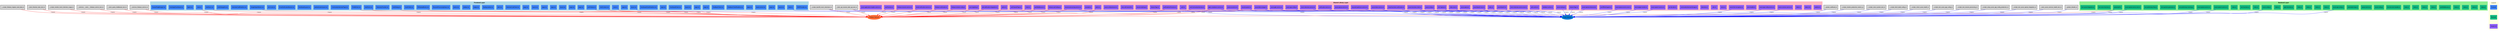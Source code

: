 digraph ServiceDependencies {
  rankdir=TB;
  node [shape=box, style=filled, fontname="Arial", fontsize=10];
  edge [fontname="Arial", fontsize=8];
  
  // Subgraphs for layers
  subgraph cluster_frontend {
    label="Frontend Layer";
    style=filled;
    color=lightblue;
    fontsize=12;
    fontname="Arial Bold";
    __contexts_SWRProvider_tsx [label="SWRProvider.tsx", color="#3B82F6"];
    __contexts_AuthContext_tsx [label="AuthContext.tsx", color="#3B82F6"];
    __app_admin_layout_tsx [label="layout.tsx", color="#3B82F6"];
    __app_dashboard_settings_page_tsx [label="page.tsx", color="#3B82F6"];
    __app_dashboard_layout_server_tsx [label="layout.server.tsx", color="#3B82F6"];
    __app_dashboard_profile_page_tsx [label="page.tsx", color="#3B82F6"];
    __app_dashboard_interview__id__FeedbackClientRealtime_tsx [label="FeedbackClientRealtime.tsx", color="#3B82F6"];
    __app_dashboard_interview__id__feedback_FeedbackClient_tsx [label="FeedbackClient.tsx", color="#3B82F6"];
    __app_dashboard_interview__id__page_tsx [label="page.tsx", color="#3B82F6"];
    __app_dashboard_interview_page_tsx [label="page.tsx", color="#3B82F6"];
    __app_dashboard_layout_tsx [label="layout.tsx", color="#3B82F6"];
    __app_dashboard_DashboardClient_tsx [label="DashboardClient.tsx", color="#3B82F6"];
    __app_dashboard_page_tsx [label="page.tsx", color="#3B82F6"];
    __app_dashboard_DashboardClientRealtime_tsx [label="DashboardClientRealtime.tsx", color="#3B82F6"];
    __app_layout_tsx [label="layout.tsx", color="#3B82F6"];
    __app_community_mock_interview_interview_page_tsx [label="page.tsx", color="#3B82F6"];
    __app_api_config_firebase_route_ts [label="route.ts", color="#3B82F6"];
    __app_api_auth_signup_route_ts [label="route.ts", color="#3B82F6"];
    __app_api_auth_signin_route_ts [label="route.ts", color="#3B82F6"];
    __app_marketing_privacy_page_tsx [label="page.tsx", color="#3B82F6"];
    __app_marketing_terms_page_tsx [label="page.tsx", color="#3B82F6"];
    __app_account_layout_tsx [label="layout.tsx", color="#3B82F6"];
    __app__auth__sign_up_page_tsx [label="page.tsx", color="#3B82F6"];
    __app__auth__profile_page_tsx [label="page.tsx", color="#3B82F6"];
    __app__auth__layout_tsx [label="layout.tsx", color="#3B82F6"];
    __app__auth__sign_in_page_tsx [label="page.tsx", color="#3B82F6"];
    __components_InterviewCardClient_tsx [label="InterviewCardClient.tsx", color="#3B82F6"];
    __components_ui_alert_tsx [label="alert.tsx", color="#3B82F6"];
    __components_ui_floating_navbar_floating_navbar_tsx [label="floating-navbar.tsx", color="#3B82F6"];
    __components_ui_badge_tsx [label="badge.tsx", color="#3B82F6"];
    __components_ui_sidebar_tsx [label="sidebar.tsx", color="#3B82F6"];
    __components_ui_button_tsx [label="button.tsx", color="#3B82F6"];
    __components_ResumeProcessingStatus_tsx [label="ResumeProcessingStatus.tsx", color="#3B82F6"];
    __components_AuthSync_tsx [label="AuthSync.tsx", color="#3B82F6"];
    __components_UserProfile_tsx [label="UserProfile.tsx", color="#3B82F6"];
    __components_GoogleSignInButton_tsx [label="GoogleSignInButton.tsx", color="#3B82F6"];
    __components_providers_TelemetryProvider_tsx [label="TelemetryProvider.tsx", color="#3B82F6"];
    __components_ProfileForm_tsx [label="ProfileForm.tsx", color="#3B82F6"];
    __components_AuthForm_tsx [label="AuthForm.tsx", color="#3B82F6"];
    __components_CommunityInterviewPage_tsx [label="CommunityInterviewPage.tsx", color="#3B82F6"];
    __components_authenticated_layout_tsx [label="authenticated-layout.tsx", color="#3B82F6"];
    __components_DashboardLayout_tsx [label="DashboardLayout.tsx", color="#3B82F6"];
    __components_EmailVerificationBanner_tsx [label="EmailVerificationBanner.tsx", color="#3B82F6"];
    __components_tech_icons_ts [label="tech-icons.ts", color="#3B82F6"];
    __components_AuthDebug_tsx [label="AuthDebug.tsx", color="#3B82F6"];
    __components_InterviewCardRealtime_tsx [label="InterviewCardRealtime.tsx", color="#3B82F6"];
    __components_AuthDebugInfo_tsx [label="AuthDebugInfo.tsx", color="#3B82F6"];
    __components_PdfUploadButton_tsx [label="PdfUploadButton.tsx", color="#3B82F6"];
    __hooks_useFirebase_ts [label="useFirebase.ts", color="#3B82F6"];
    __components_Agent_tsx [label="Agent.tsx", color="#3B82F6"];
    __components_AutoApplyDashboard_tsx [label="AutoApplyDashboard.tsx", color="#3B82F6"];
    __components_admin_FeatureFlagManager_tsx [label="FeatureFlagManager.tsx", color="#3B82F6"];
  }
  
  subgraph cluster_backend {
    label="Backend Layer";
    style=filled;
    color=lightgreen;
    fontsize=12;
    fontname="Arial Bold";
    __azure_followUpWorker_index_js [label="index.js", color="#10B981"];
    __azure_health_index_js [label="index.js", color="#10B981"];
    __azure_onUserPlanChange_index_js [label="index.js", color="#10B981"];
    __azure_TokenRefreshTimer_index_js [label="index.js", color="#10B981"];
    __azure_shared_authMiddleware_js [label="authMiddleware.js", color="#10B981"];
    __azure_processGDPRScheduledDeletions_index_js [label="index.js", color="#10B981"];
    __azure_applicationWorker_index_js [label="index.js", color="#10B981"];
    __azure_searchScheduler_index_js [label="index.js", color="#10B981"];
    __azure_deleteUserData_index_js [label="index.js", color="#10B981"];
    __azure_lib_middleware_function_error_handler_js [label="function-error-handler.js", color="#10B981"];
    __azure_lib_compiled_azure_config_js [label="azure-config.js", color="#10B981"];
    __azure_lib_services_queue_service_js [label="queue-service.js", color="#10B981"];
    __azure_lib_services_automation_logs_js [label="automation-logs.js", color="#10B981"];
    __azure_lib_azure_config_ts [label="azure-config.ts", color="#10B981"];
    __azure_jobSearchWorker_index_js [label="index.js", color="#10B981"];
    __azure_HttpTrigger1_index_js [label="index.js", color="#10B981"];
    __azure_createSessionCookie_index_js [label="index.js", color="#10B981"];
    __azure_verifyToken_index_js [label="index.js", color="#10B981"];
    __functions_gdpr_functions_js [label="gdpr-functions.js", color="#10B981"];
    __functions_index_js [label="index.js", color="#10B981"];
    __pages_api_upload_pdf_ts [label="upload-pdf.ts", color="#10B981"];
    __azure_processScheduledDeletions_index_js [label="index.js", color="#10B981"];
    __azure_test_functions_js [label="test-functions.js", color="#10B981"];
    __azure_notificationScheduler_index_js [label="index.js", color="#10B981"];
    __azure_lib_azure_app_config_ts [label="azure-app-config.ts", color="#10B981"];
    __azure_lib_services_azure_openai_service_test_ts [label="azure-openai-service.test.ts", color="#10B981"];
    __azure_lib_services_test_preliminary_tracking_js [label="test-preliminary-tracking.js", color="#10B981"];
    __azure_lib_services_test_question_generator_js [label="test-question-generator.js", color="#10B981"];
    __azure_lib_services_test_preliminary_flow_js [label="test-preliminary-flow.js", color="#10B981"];
    __azure_lib_services_azure_openai_service_ts [label="azure-openai-service.ts", color="#10B981"];
    __azure_lib_services_azure_speech_service_ts [label="azure-speech-service.ts", color="#10B981"];
    __azure_test_voice_function_js [label="test-voice-function.js", color="#10B981"];
    __azure_test_azure_integration_js [label="test-azure-integration.js", color="#10B981"];
  }
  
  subgraph cluster_shared {
    label="Shared Library Layer";
    style=filled;
    color=lightpink;
    fontsize=12;
    fontname="Arial Bold";
    __types_realtime_ts [label="realtime.ts", color="#8B5CF6"];
    __types_index_d_ts [label="index.d.ts", color="#8B5CF6"];
    __constants_index_ts [label="index.ts", color="#8B5CF6"];
    __firebase_admin_ts [label="admin.ts", color="#8B5CF6"];
    __firebase_client_ts [label="client.ts", color="#8B5CF6"];
    __lib_middleware_error_handler_ts [label="error-handler.ts", color="#8B5CF6"];
    __lib_middleware_authMiddleware_ts [label="authMiddleware.ts", color="#8B5CF6"];
    __lib_errors_ts [label="errors.ts", color="#8B5CF6"];
    __lib_utils_ts [label="utils.ts", color="#8B5CF6"];
    __lib_utils_telemetry_ts [label="telemetry.ts", color="#8B5CF6"];
    __lib_utils_communityInterviewStorage_ts [label="communityInterviewStorage.ts", color="#8B5CF6"];
    __lib_utils_jwt_decoder_ts [label="jwt-decoder.ts", color="#8B5CF6"];
    __lib_utils_resume_parser_ts [label="resume-parser.ts", color="#8B5CF6"];
    __lib_utils_firebase_auth_debug_ts [label="firebase-auth-debug.ts", color="#8B5CF6"];
    __lib_firebase_admin_ts [label="admin.ts", color="#8B5CF6"];
    __lib_hooks_useOfflineSupport_ts [label="useOfflineSupport.ts", color="#8B5CF6"];
    __lib_hooks_useRealtimeFirestore_ts [label="useRealtimeFirestore.ts", color="#8B5CF6"];
    __lib_hooks_useCommunityInterview_ts [label="useCommunityInterview.ts", color="#8B5CF6"];
    __lib_hooks_useFirestore_ts [label="useFirestore.ts", color="#8B5CF6"];
    __lib_actions_feedback_action_ts [label="feedback.action.ts", color="#8B5CF6"];
    __lib_actions_auth_action_ts [label="auth.action.ts", color="#8B5CF6"];
    __lib_services_mock_interview_service_test_ts [label="mock-interview.service.test.ts", color="#8B5CF6"];
    __lib_services_azure_cosmos_service_ts [label="azure-cosmos-service.ts", color="#8B5CF6"];
    __lib_services_firebase_resume_service_ts [label="firebase-resume-service.ts", color="#8B5CF6"];
    __lib_services_azure_ai_service_ts [label="azure-ai-service.ts", color="#8B5CF6"];
    __lib_services_azure_openai_ts [label="azure-openai.ts", color="#8B5CF6"];
    __lib_services_azure_blob_storage_ts [label="azure-blob-storage.ts", color="#8B5CF6"];
    __lib_services_azure_gdpr_service_ts [label="azure-gdpr-service.ts", color="#8B5CF6"];
    __lib_services_email_verification_service_ts [label="email-verification-service.ts", color="#8B5CF6"];
    __lib_services_resume_processing_service_ts [label="resume-processing-service.ts", color="#8B5CF6"];
    __lib_services_firebase_verification_ts [label="firebase-verification.ts", color="#8B5CF6"];
    __lib_services_firebase_remote_config_ts [label="firebase-remote-config.ts", color="#8B5CF6"];
    __lib_services_azure_app_config_ts [label="azure-app-config.ts", color="#8B5CF6"];
    __lib_services_mock_interview_service_ts [label="mock-interview.service.ts", color="#8B5CF6"];
    __lib_services_gdpr_compliance_service_ts [label="gdpr-compliance-service.ts", color="#8B5CF6"];
    __lib_services_notification_service_ts [label="notification-service.ts", color="#8B5CF6"];
    __lib_services_azure_openai_service_ts [label="azure-openai-service.ts", color="#8B5CF6"];
    __lib_services_keyword_optimizer_service_ts [label="keyword-optimizer-service.ts", color="#8B5CF6"];
    __lib_services_azure_token_service_ts [label="azure-token-service.ts", color="#8B5CF6"];
    __lib_services_user_targeting_ts [label="user-targeting.ts", color="#8B5CF6"];
    __lib_services_cloud_functions_verification_ts [label="cloud-functions-verification.ts", color="#8B5CF6"];
    __lib_services_job_notification_integration_ts [label="job-notification-integration.ts", color="#8B5CF6"];
    __lib_services_azure_functions_client_ts [label="azure-functions-client.ts", color="#8B5CF6"];
    __lib_auth_ts [label="auth.ts", color="#8B5CF6"];
    __lib_azure_config_ts [label="azure-config.ts", color="#8B5CF6"];
    __types_feature_flags_ts [label="feature-flags.ts", color="#8B5CF6"];
    __types_resume_tailoring_ts [label="resume-tailoring.ts", color="#8B5CF6"];
    __lib_utils_retry_with_backoff_ts [label="retry-with-backoff.ts", color="#8B5CF6"];
    __lib_azure_config_browser_ts [label="azure-config-browser.ts", color="#8B5CF6"];
    __lib_audio_micCapture_ts [label="micCapture.ts", color="#8B5CF6"];
    __lib_ai_example_ts [label="example.ts", color="#8B5CF6"];
    __lib_ai___tests___index_test_ts [label="index.test.ts", color="#8B5CF6"];
    __lib_ai___tests___azureOpenAI_test_ts [label="azureOpenAI.test.ts", color="#8B5CF6"];
    __lib_ai_index_ts [label="index.ts", color="#8B5CF6"];
    __lib_ai_azureOpenAI_ts [label="azureOpenAI.ts", color="#8B5CF6"];
    __lib_hooks_useFeatureFlags_ts [label="useFeatureFlags.ts", color="#8B5CF6"];
    __lib_azure_startup_ts [label="azure-startup.ts", color="#8B5CF6"];
    __lib_services_feature_flags_ts [label="feature-flags.ts", color="#8B5CF6"];
    __lib_services_azure_openai_enhanced_ts [label="azure-openai-enhanced.ts", color="#8B5CF6"];
    __lib_services_azure_openai_service_test_ts [label="azure-openai-service.test.ts", color="#8B5CF6"];
    __lib_services_error_budget_monitor_ts [label="error-budget-monitor.ts", color="#8B5CF6"];
    __lib_services_azure_speech_service_ts [label="azure-speech-service.ts", color="#8B5CF6"];
    __lib_services_azure_form_recognizer_ts [label="azure-form-recognizer.ts", color="#8B5CF6"];
    __lib_services_azure_app_config_service_ts [label="azure-app-config-service.ts", color="#8B5CF6"];
    __lib_services_azure_application_insights_service_ts [label="azure-application-insights-service.ts", color="#8B5CF6"];
  }

  // Service dependency nodes
  firebase_services [label="Firebase Services", shape=ellipse, color="#FF6B35", style=filled];
  azure_services [label="Azure Services", shape=ellipse, color="#0078D4", style=filled];

  // Dependencies
  __contexts_AuthContext_tsx -> firebase_services [label="3 imports", color=red];
  __app_api_auth_signup_route_ts -> firebase_services [label="1 imports", color=red];
  __app_api_auth_signin_route_ts -> firebase_services [label="1 imports", color=red];
  __tests_quota_middleware_test_ts -> firebase_services [label="1 imports", color=red];
  __tests_firestore_rules_test_ts -> firebase_services [label="1 imports", color=red];
  __tests_api_resume_tailor_api_test_ts -> firebase_services [label="1 imports", color=red];
  __components_AuthSync_tsx -> firebase_services [label="3 imports", color=red];
  __components_GoogleSignInButton_tsx -> firebase_services [label="3 imports", color=red];
  __components_ProfileForm_tsx -> firebase_services [label="1 imports", color=red];
  __components_AuthForm_tsx -> firebase_services [label="1 imports", color=red];
  __components_AuthDebug_tsx -> firebase_services [label="2 imports", color=red];
  __components_PdfUploadButton_tsx -> firebase_services [label="1 imports", color=red];
  __firebase_admin_ts -> firebase_services [label="4 imports", color=red];
  __firebase_client_ts -> firebase_services [label="3 imports", color=red];
  __hooks_useFirebase_ts -> firebase_services [label="1 imports", color=red];
  __scripts_backfill_mock_interviews_ts -> firebase_services [label="1 imports", color=red];
  __scripts_firebase_migrate_seed_data_ts -> firebase_services [label="2 imports", color=red];
  __scripts_monitor_mock_interview_usage_ts -> firebase_services [label="2 imports", color=red];
  __lib_middleware_authMiddleware_ts -> firebase_services [label="1 imports", color=red];
  __lib_utils_resume_parser_ts -> firebase_services [label="1 imports", color=red];
  __lib_utils_firebase_auth_debug_ts -> firebase_services [label="2 imports", color=red];
  __lib_firebase_admin_ts -> firebase_services [label="4 imports", color=red];
  __lib_hooks_useRealtimeFirestore_ts -> firebase_services [label="1 imports", color=red];
  __lib_hooks_useCommunityInterview_ts -> firebase_services [label="2 imports", color=red];
  __lib_hooks_useFirestore_ts -> firebase_services [label="3 imports", color=red];
  __lib_services_firebase_resume_service_ts -> firebase_services [label="2 imports", color=red];
  __lib_services_email_verification_service_ts -> firebase_services [label="2 imports", color=red];
  __lib_services_resume_processing_service_ts -> firebase_services [label="2 imports", color=red];
  __lib_services_firebase_verification_ts -> firebase_services [label="1 imports", color=red];
  __lib_services_firebase_remote_config_ts -> firebase_services [label="2 imports", color=red];
  __lib_services_gdpr_compliance_service_ts -> firebase_services [label="2 imports", color=red];
  __lib_services_user_targeting_ts -> firebase_services [label="1 imports", color=red];
  __lib_services_job_notification_integration_ts -> firebase_services [label="1 imports", color=red];
  __pages_api_upload_pdf_ts -> firebase_services [label="2 imports", color=red];
  __services_firebase_service_ts -> firebase_services [label="3 imports", color=red];
  __services___tests___firebase_service_test_ts -> firebase_services [label="1 imports", color=red];
  __app_layout_tsx -> azure_services [label="1 imports", color=blue];
  __app_api_config_firebase_route_ts -> azure_services [label="1 imports", color=blue];
  __azure_lib_azure_app_config_ts -> azure_services [label="2 imports", color=blue];
  __azure_lib_services_azure_openai_service_test_ts -> azure_services [label="1 imports", color=blue];
  __azure_lib_services_azure_openai_service_ts -> azure_services [label="1 imports", color=blue];
  __azure_lib_services_azure_speech_service_ts -> azure_services [label="2 imports", color=blue];
  __azure_lib_azure_config_ts -> azure_services [label="2 imports", color=blue];
  __tests_azure_services_health_test_ts -> azure_services [label="4 imports", color=blue];
  __tests_api_resume_tailor_api_test_ts -> azure_services [label="1 imports", color=blue];
  __portals_linkedin_ts -> azure_services [label="1 imports", color=blue];
  __portals_wellfound_ts -> azure_services [label="1 imports", color=blue];
  __scripts_backfill_mock_interviews_ts -> azure_services [label="1 imports", color=blue];
  __scripts_monitor_production_metrics_js -> azure_services [label="2 imports", color=blue];
  __scripts_voice_system_test_ts -> azure_services [label="2 imports", color=blue];
  __scripts_fetch_build_config_ts -> azure_services [label="2 imports", color=blue];
  __scripts_check_azure_health_ts -> azure_services [label="4 imports", color=blue];
  __scripts_test_azure_app_config_ts -> azure_services [label="1 imports", color=blue];
  __scripts_test_resume_processing_ts -> azure_services [label="2 imports", color=blue];
  __scripts_setup_azure_app_config_production_ts -> azure_services [label="2 imports", color=blue];
  __scripts_test_azure_openai_integration_ts -> azure_services [label="4 imports", color=blue];
  __lib_utils_resume_parser_ts -> azure_services [label="1 imports", color=blue];
  __lib_audio_micCapture_ts -> azure_services [label="1 imports", color=blue];
  __lib_ai___tests___index_test_ts -> azure_services [label="1 imports", color=blue];
  __lib_ai___tests___azureOpenAI_test_ts -> azure_services [label="2 imports", color=blue];
  __lib_ai_index_ts -> azure_services [label="1 imports", color=blue];
  __lib_ai_azureOpenAI_ts -> azure_services [label="2 imports", color=blue];
  __lib_azure_startup_ts -> azure_services [label="1 imports", color=blue];
  __lib_services_feature_flags_ts -> azure_services [label="1 imports", color=blue];
  __lib_services_azure_cosmos_service_ts -> azure_services [label="2 imports", color=blue];
  __lib_services_azure_openai_enhanced_ts -> azure_services [label="1 imports", color=blue];
  __lib_services_azure_ai_service_ts -> azure_services [label="3 imports", color=blue];
  __lib_services_azure_openai_service_test_ts -> azure_services [label="1 imports", color=blue];
  __lib_services_azure_blob_storage_ts -> azure_services [label="2 imports", color=blue];
  __lib_services_azure_gdpr_service_ts -> azure_services [label="4 imports", color=blue];
  __lib_services_resume_processing_service_ts -> azure_services [label="2 imports", color=blue];
  __lib_services_azure_app_config_ts -> azure_services [label="3 imports", color=blue];
  __lib_services_mock_interview_service_ts -> azure_services [label="1 imports", color=blue];
  __lib_services_gdpr_compliance_service_ts -> azure_services [label="1 imports", color=blue];
  __lib_services_notification_service_ts -> azure_services [label="1 imports", color=blue];
  __lib_services_error_budget_monitor_ts -> azure_services [label="1 imports", color=blue];
  __lib_services_azure_openai_service_ts -> azure_services [label="1 imports", color=blue];
  __lib_services_azure_speech_service_ts -> azure_services [label="2 imports", color=blue];
  __lib_services_keyword_optimizer_service_ts -> azure_services [label="1 imports", color=blue];
  __lib_services_azure_token_service_ts -> azure_services [label="2 imports", color=blue];
  __lib_services_azure_form_recognizer_ts -> azure_services [label="2 imports", color=blue];
  __lib_services_cloud_functions_verification_ts -> azure_services [label="1 imports", color=blue];
  __lib_services_azure_app_config_service_ts -> azure_services [label="2 imports", color=blue];
  __lib_services_azure_functions_client_ts -> azure_services [label="2 imports", color=blue];
  __lib_azure_config_ts -> azure_services [label="2 imports", color=blue];
  __pages_api_upload_pdf_ts -> azure_services [label="1 imports", color=blue];

  // Legend
  subgraph cluster_legend {
    label="Legend";
    style=filled;
    color=lightyellow;
    fontsize=10;
    
    legend_frontend [label="Frontend", color="#3B82F6", style=filled];
    legend_backend [label="Backend", color="#10B981", style=filled];
    legend_shared [label="Shared Lib", color="#8B5CF6", style=filled];
    
    legend_frontend -> legend_backend [style=invis];
    legend_backend -> legend_shared [style=invis];
  }
}